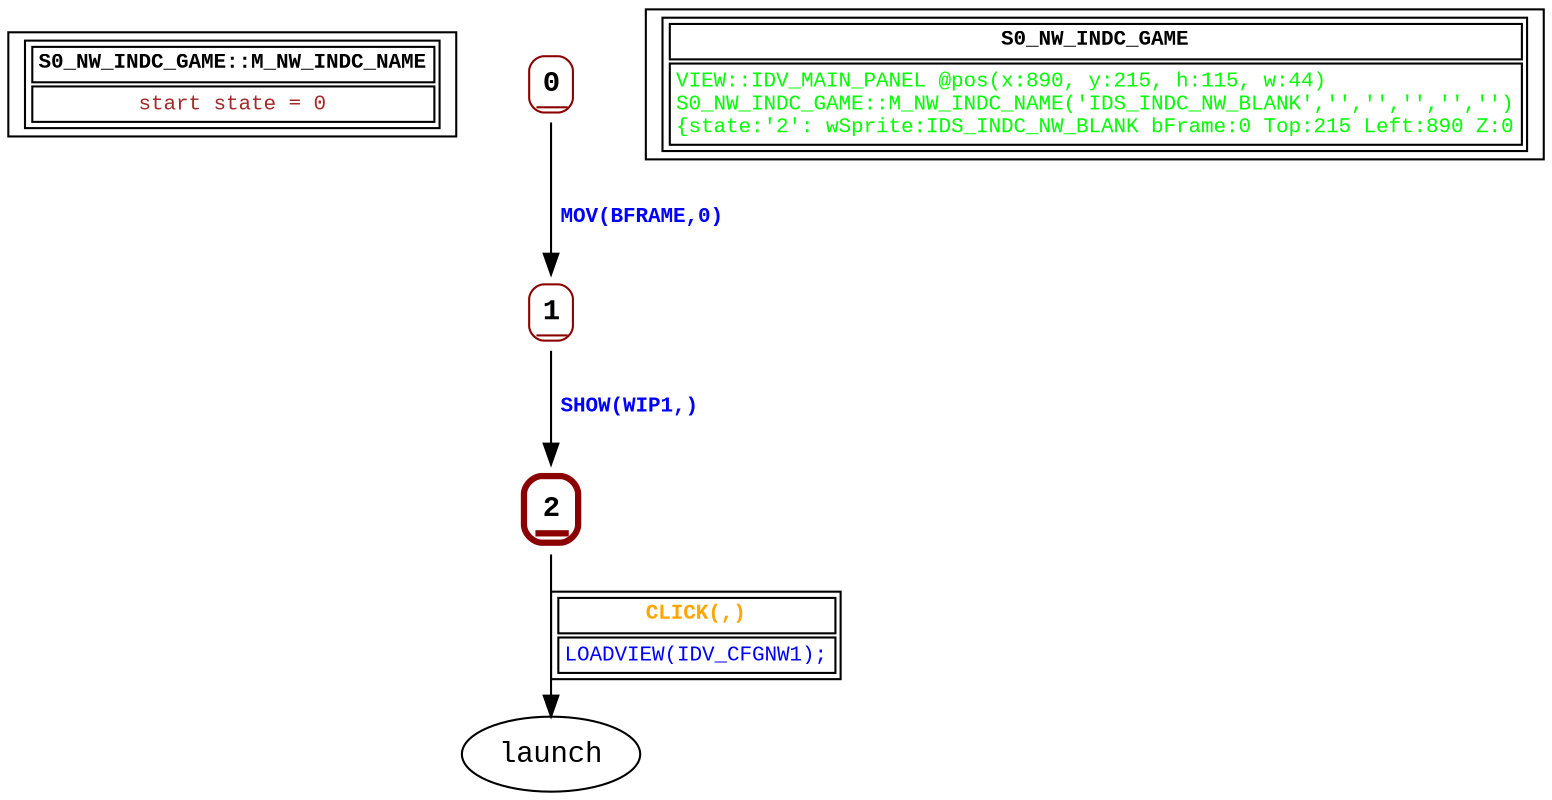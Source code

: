digraph Automaton {
 fontname="Courier New"
	node [shape=oval, fontname="Courier New"];
	filename[shape = record, fontsize=10, label=< <table border="1"><tr><td><b>S0_NW_INDC_GAME::M_NW_INDC_NAME<br align="left"/></b></td></tr>
<tr><td><font point-size="10" color ="brown">start state = 0<br align="left"/></font></td></tr></table>>
];
	0[shape = none, fontsize=14, label=< <table border="1" color="darkred" style="rounded"><tr><td sides="b"><b>0<br align="left"/></b></td></tr>
</table>>];
"0" -> "1" [fontcolor=blue,fontsize=10,fontname="Courier New", label=< <table border="0"><tr><td><b>MOV(BFRAME,0)<br align="left"/></b></td></tr>
</table>>
];
	1[shape = none, fontsize=14, label=< <table border="1" color="darkred" style="rounded"><tr><td sides="b"><b>1<br align="left"/></b></td></tr>
</table>>];
"1" -> "2" [fontcolor=blue,fontsize=10,fontname="Courier New", label=< <table border="0"><tr><td><b>SHOW(WIP1,)<br align="left"/></b></td></tr>
</table>>
];
	2[shape = none, fontsize=14, label=< <table border="3" color="darkred" style="rounded"><tr><td sides="b"><b>2<br align="left"/></b></td></tr>
</table>>];
"2" -> "launch" [fontcolor=orange,fontsize=10,fontname="Courier New", label=< <table border="1"><tr><td><b>CLICK(,)<br align="left"/></b></td></tr>
<tr><td><font point-size="10" color ="blue">LOADVIEW(IDV_CFGNW1);<br align="left"/></font></td></tr></table>>
];
	status[shape = record, fontsize=10, label=< <table border="1"><tr><td><b>S0_NW_INDC_GAME<br align="left"/></b></td></tr>
<tr><td><font point-size="10" color ="green">VIEW::IDV_MAIN_PANEL @pos(x:890, y:215, h:115, w:44)<br align="left"/>S0_NW_INDC_GAME::M_NW_INDC_NAME(&apos;IDS_INDC_NW_BLANK&apos;,&apos;&apos;,&apos;&apos;,&apos;&apos;,&apos;&apos;,&apos;&apos;)<br align="left"/>			&#123;state:&apos;2&apos;: wSprite:IDS_INDC_NW_BLANK bFrame:0 Top:215 Left:890 Z:0<br align="left"/></font></td></tr></table>>
];
}
